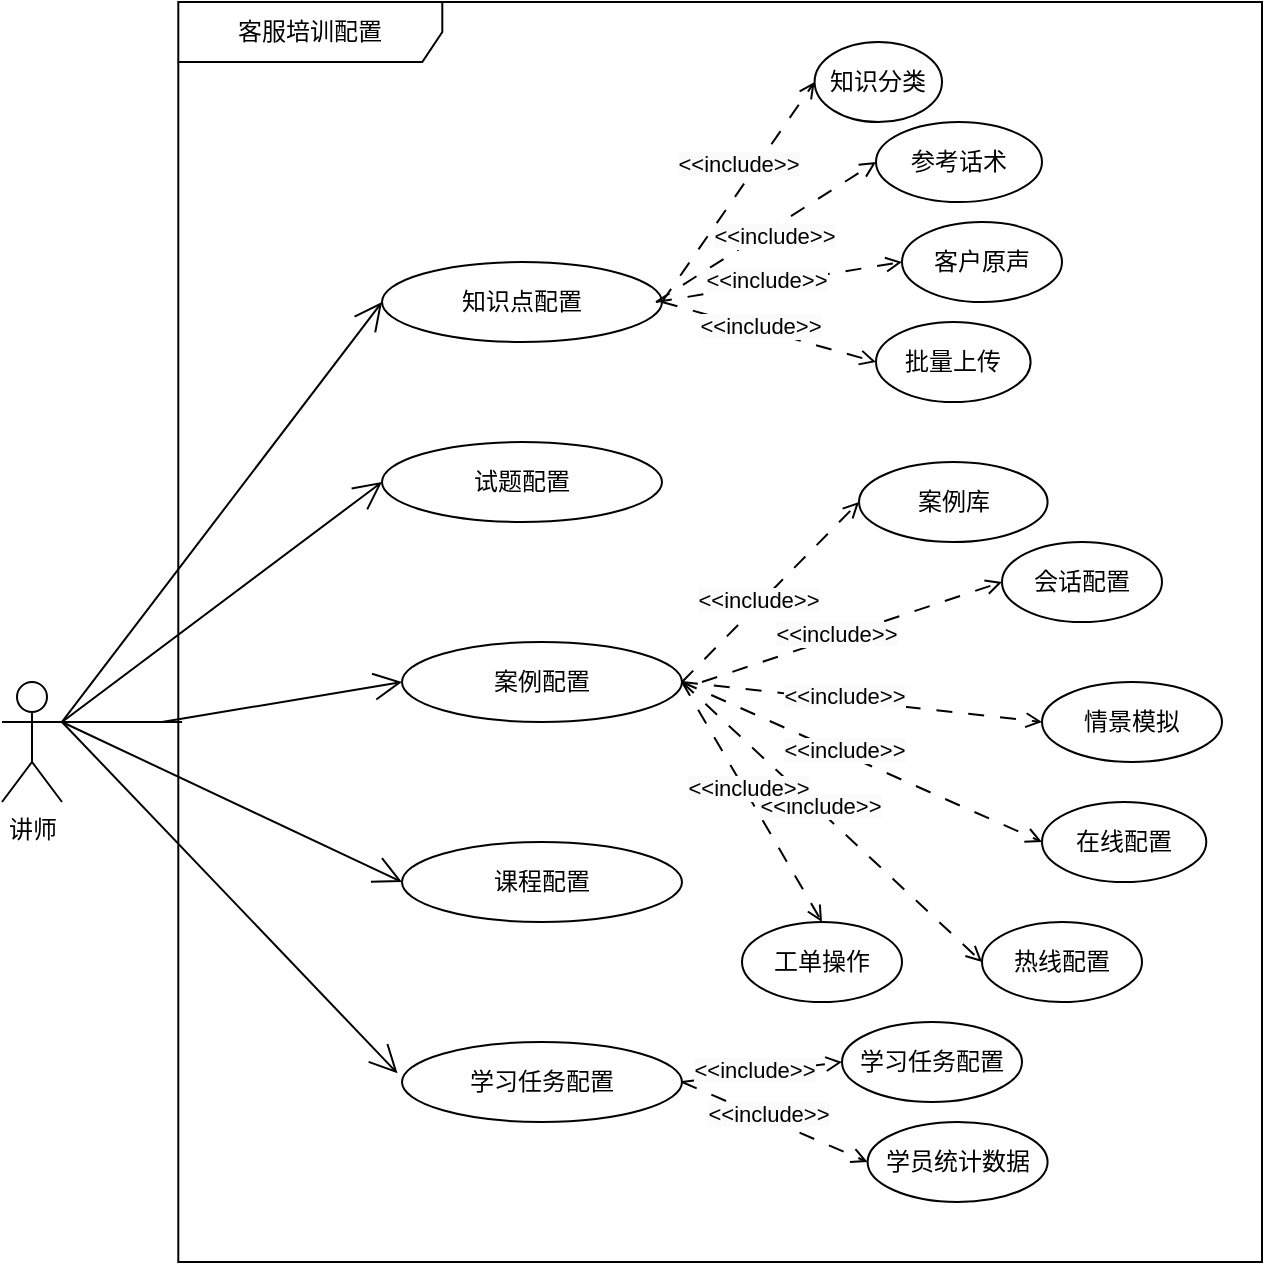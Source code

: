 <mxfile version="28.1.1">
  <diagram name="第 1 页" id="J2Rgs34cH2gYBlN_kvZF">
    <mxGraphModel dx="976" dy="629" grid="1" gridSize="10" guides="1" tooltips="1" connect="1" arrows="1" fold="1" page="1" pageScale="1" pageWidth="827" pageHeight="1169" math="0" shadow="0">
      <root>
        <mxCell id="0" />
        <mxCell id="1" parent="0" />
        <mxCell id="4MMp17TeAA0zZRWLuz8M-1" value="讲师" style="shape=umlActor;verticalLabelPosition=bottom;verticalAlign=top;html=1;outlineConnect=0;" parent="1" vertex="1">
          <mxGeometry x="210" y="440" width="30" height="60" as="geometry" />
        </mxCell>
        <mxCell id="4MMp17TeAA0zZRWLuz8M-2" value="知识点配置" style="ellipse;whiteSpace=wrap;html=1;" parent="1" vertex="1">
          <mxGeometry x="400" y="230" width="140" height="40" as="geometry" />
        </mxCell>
        <mxCell id="4MMp17TeAA0zZRWLuz8M-3" value="" style="endArrow=open;endFill=1;endSize=12;html=1;rounded=0;exitX=1;exitY=0.333;exitDx=0;exitDy=0;exitPerimeter=0;entryX=0;entryY=0.5;entryDx=0;entryDy=0;" parent="1" source="4MMp17TeAA0zZRWLuz8M-1" target="4MMp17TeAA0zZRWLuz8M-2" edge="1">
          <mxGeometry width="160" relative="1" as="geometry">
            <mxPoint x="240" y="520" as="sourcePoint" />
            <mxPoint x="400" y="520" as="targetPoint" />
          </mxGeometry>
        </mxCell>
        <mxCell id="4MMp17TeAA0zZRWLuz8M-4" value="案例配置" style="ellipse;whiteSpace=wrap;html=1;" parent="1" vertex="1">
          <mxGeometry x="410" y="420" width="140" height="40" as="geometry" />
        </mxCell>
        <mxCell id="4MMp17TeAA0zZRWLuz8M-5" value="" style="endArrow=open;endFill=1;endSize=12;html=1;rounded=0;entryX=0;entryY=0.5;entryDx=0;entryDy=0;" parent="1" target="4MMp17TeAA0zZRWLuz8M-4" edge="1">
          <mxGeometry width="160" relative="1" as="geometry">
            <mxPoint x="290" y="460" as="sourcePoint" />
            <mxPoint x="440" y="380" as="targetPoint" />
          </mxGeometry>
        </mxCell>
        <mxCell id="4MMp17TeAA0zZRWLuz8M-6" value="试题配置" style="ellipse;whiteSpace=wrap;html=1;" parent="1" vertex="1">
          <mxGeometry x="400" y="320" width="140" height="40" as="geometry" />
        </mxCell>
        <mxCell id="4MMp17TeAA0zZRWLuz8M-7" value="课程配置" style="ellipse;whiteSpace=wrap;html=1;" parent="1" vertex="1">
          <mxGeometry x="410" y="520" width="140" height="40" as="geometry" />
        </mxCell>
        <mxCell id="4MMp17TeAA0zZRWLuz8M-8" value="学习任务配置" style="ellipse;whiteSpace=wrap;html=1;" parent="1" vertex="1">
          <mxGeometry x="410" y="620" width="140" height="40" as="geometry" />
        </mxCell>
        <mxCell id="4MMp17TeAA0zZRWLuz8M-9" value="" style="endArrow=open;endFill=1;endSize=12;html=1;rounded=0;entryX=0;entryY=0.5;entryDx=0;entryDy=0;" parent="1" target="4MMp17TeAA0zZRWLuz8M-6" edge="1">
          <mxGeometry width="160" relative="1" as="geometry">
            <mxPoint x="300" y="460" as="sourcePoint" />
            <mxPoint x="440" y="450" as="targetPoint" />
            <Array as="points">
              <mxPoint x="240" y="460" />
            </Array>
          </mxGeometry>
        </mxCell>
        <mxCell id="4MMp17TeAA0zZRWLuz8M-10" value="" style="endArrow=open;endFill=1;endSize=12;html=1;rounded=0;entryX=0;entryY=0.5;entryDx=0;entryDy=0;" parent="1" target="4MMp17TeAA0zZRWLuz8M-7" edge="1">
          <mxGeometry width="160" relative="1" as="geometry">
            <mxPoint x="240" y="460" as="sourcePoint" />
            <mxPoint x="430" y="550" as="targetPoint" />
          </mxGeometry>
        </mxCell>
        <mxCell id="4MMp17TeAA0zZRWLuz8M-11" value="" style="endArrow=open;endFill=1;endSize=12;html=1;rounded=0;entryX=-0.016;entryY=0.392;entryDx=0;entryDy=0;entryPerimeter=0;exitX=1;exitY=0.333;exitDx=0;exitDy=0;exitPerimeter=0;" parent="1" source="4MMp17TeAA0zZRWLuz8M-1" target="4MMp17TeAA0zZRWLuz8M-8" edge="1">
          <mxGeometry width="160" relative="1" as="geometry">
            <mxPoint x="290" y="460" as="sourcePoint" />
            <mxPoint x="460" y="590" as="targetPoint" />
          </mxGeometry>
        </mxCell>
        <mxCell id="4MMp17TeAA0zZRWLuz8M-12" value="学员统计数据" style="ellipse;whiteSpace=wrap;html=1;" parent="1" vertex="1">
          <mxGeometry x="642.8" y="660" width="90" height="40" as="geometry" />
        </mxCell>
        <mxCell id="4MMp17TeAA0zZRWLuz8M-13" value="" style="endArrow=open;html=1;rounded=0;exitX=1;exitY=0.5;exitDx=0;exitDy=0;dashed=1;dashPattern=8 8;endFill=0;entryX=0;entryY=0.5;entryDx=0;entryDy=0;" parent="1" source="4MMp17TeAA0zZRWLuz8M-2" target="4MMp17TeAA0zZRWLuz8M-15" edge="1">
          <mxGeometry width="50" height="50" relative="1" as="geometry">
            <mxPoint x="656.3" y="300" as="sourcePoint" />
            <mxPoint x="646.3" y="170" as="targetPoint" />
            <Array as="points" />
          </mxGeometry>
        </mxCell>
        <mxCell id="4MMp17TeAA0zZRWLuz8M-14" value="&lt;span style=&quot;background-color: rgb(251, 251, 251);&quot;&gt;&amp;lt;&amp;lt;include&amp;gt;&amp;gt;&lt;/span&gt;" style="edgeLabel;html=1;align=center;verticalAlign=middle;resizable=0;points=[];rotation=0;" parent="4MMp17TeAA0zZRWLuz8M-13" vertex="1" connectable="0">
          <mxGeometry x="-0.104" y="2" relative="1" as="geometry">
            <mxPoint x="5" y="-19" as="offset" />
          </mxGeometry>
        </mxCell>
        <mxCell id="4MMp17TeAA0zZRWLuz8M-15" value="知识分类" style="ellipse;whiteSpace=wrap;html=1;" parent="1" vertex="1">
          <mxGeometry x="616.3" y="120" width="63.7" height="40" as="geometry" />
        </mxCell>
        <mxCell id="4MMp17TeAA0zZRWLuz8M-16" value="参考话术" style="ellipse;whiteSpace=wrap;html=1;" parent="1" vertex="1">
          <mxGeometry x="647" y="160" width="83" height="40" as="geometry" />
        </mxCell>
        <mxCell id="4MMp17TeAA0zZRWLuz8M-17" value="客户原声" style="ellipse;whiteSpace=wrap;html=1;" parent="1" vertex="1">
          <mxGeometry x="660" y="210" width="80" height="40" as="geometry" />
        </mxCell>
        <mxCell id="4MMp17TeAA0zZRWLuz8M-18" value="" style="endArrow=open;html=1;rounded=0;dashed=1;dashPattern=8 8;endFill=0;entryX=0;entryY=0.5;entryDx=0;entryDy=0;" parent="1" target="4MMp17TeAA0zZRWLuz8M-16" edge="1">
          <mxGeometry width="50" height="50" relative="1" as="geometry">
            <mxPoint x="537" y="250" as="sourcePoint" />
            <mxPoint x="496.3" y="350" as="targetPoint" />
            <Array as="points" />
          </mxGeometry>
        </mxCell>
        <mxCell id="4MMp17TeAA0zZRWLuz8M-19" value="&lt;span style=&quot;background-color: rgb(251, 251, 251);&quot;&gt;&amp;lt;&amp;lt;include&amp;gt;&amp;gt;&lt;/span&gt;" style="edgeLabel;html=1;align=center;verticalAlign=middle;resizable=0;points=[];" parent="4MMp17TeAA0zZRWLuz8M-18" vertex="1" connectable="0">
          <mxGeometry x="-0.104" y="2" relative="1" as="geometry">
            <mxPoint x="10" as="offset" />
          </mxGeometry>
        </mxCell>
        <mxCell id="4MMp17TeAA0zZRWLuz8M-20" value="" style="endArrow=open;html=1;rounded=0;dashed=1;dashPattern=8 8;endFill=0;entryX=0;entryY=0.5;entryDx=0;entryDy=0;" parent="1" target="4MMp17TeAA0zZRWLuz8M-17" edge="1">
          <mxGeometry width="50" height="50" relative="1" as="geometry">
            <mxPoint x="537" y="250" as="sourcePoint" />
            <mxPoint x="656.3" y="230" as="targetPoint" />
            <Array as="points" />
          </mxGeometry>
        </mxCell>
        <mxCell id="4MMp17TeAA0zZRWLuz8M-21" value="&lt;span style=&quot;background-color: rgb(251, 251, 251);&quot;&gt;&amp;lt;&amp;lt;include&amp;gt;&amp;gt;&lt;/span&gt;" style="edgeLabel;html=1;align=center;verticalAlign=middle;resizable=0;points=[];" parent="4MMp17TeAA0zZRWLuz8M-20" vertex="1" connectable="0">
          <mxGeometry x="-0.104" y="2" relative="1" as="geometry">
            <mxPoint as="offset" />
          </mxGeometry>
        </mxCell>
        <mxCell id="4MMp17TeAA0zZRWLuz8M-22" value="案例库" style="ellipse;whiteSpace=wrap;html=1;" parent="1" vertex="1">
          <mxGeometry x="638.5" y="330" width="94.3" height="40" as="geometry" />
        </mxCell>
        <mxCell id="4MMp17TeAA0zZRWLuz8M-23" value="会话配置" style="ellipse;whiteSpace=wrap;html=1;" parent="1" vertex="1">
          <mxGeometry x="710" y="370" width="80" height="40" as="geometry" />
        </mxCell>
        <mxCell id="4MMp17TeAA0zZRWLuz8M-24" value="" style="endArrow=open;html=1;rounded=0;dashed=1;dashPattern=8 8;endFill=0;exitX=1;exitY=0.5;exitDx=0;exitDy=0;entryX=0;entryY=0.5;entryDx=0;entryDy=0;" parent="1" source="4MMp17TeAA0zZRWLuz8M-2" target="4MMp17TeAA0zZRWLuz8M-26" edge="1">
          <mxGeometry width="50" height="50" relative="1" as="geometry">
            <mxPoint x="566.3" y="240" as="sourcePoint" />
            <mxPoint x="620" y="290" as="targetPoint" />
            <Array as="points" />
          </mxGeometry>
        </mxCell>
        <mxCell id="4MMp17TeAA0zZRWLuz8M-25" value="&lt;span style=&quot;background-color: rgb(251, 251, 251);&quot;&gt;&amp;lt;&amp;lt;include&amp;gt;&amp;gt;&lt;/span&gt;" style="edgeLabel;html=1;align=center;verticalAlign=middle;resizable=0;points=[];" parent="4MMp17TeAA0zZRWLuz8M-24" vertex="1" connectable="0">
          <mxGeometry x="-0.104" y="2" relative="1" as="geometry">
            <mxPoint as="offset" />
          </mxGeometry>
        </mxCell>
        <mxCell id="4MMp17TeAA0zZRWLuz8M-26" value="批量上传" style="ellipse;whiteSpace=wrap;html=1;" parent="1" vertex="1">
          <mxGeometry x="647" y="260" width="77.3" height="40" as="geometry" />
        </mxCell>
        <mxCell id="4MMp17TeAA0zZRWLuz8M-27" value="情景模拟" style="ellipse;whiteSpace=wrap;html=1;" parent="1" vertex="1">
          <mxGeometry x="730" y="440" width="90" height="40" as="geometry" />
        </mxCell>
        <mxCell id="4MMp17TeAA0zZRWLuz8M-28" value="" style="endArrow=open;html=1;rounded=0;dashed=1;dashPattern=8 8;endFill=0;exitX=1;exitY=0.5;exitDx=0;exitDy=0;entryX=0;entryY=0.5;entryDx=0;entryDy=0;" parent="1" source="4MMp17TeAA0zZRWLuz8M-4" target="4MMp17TeAA0zZRWLuz8M-22" edge="1">
          <mxGeometry width="50" height="50" relative="1" as="geometry">
            <mxPoint x="550" y="290" as="sourcePoint" />
            <mxPoint x="620" y="350" as="targetPoint" />
            <Array as="points" />
          </mxGeometry>
        </mxCell>
        <mxCell id="4MMp17TeAA0zZRWLuz8M-29" value="&lt;span style=&quot;background-color: rgb(251, 251, 251);&quot;&gt;&amp;lt;&amp;lt;include&amp;gt;&amp;gt;&lt;/span&gt;" style="edgeLabel;html=1;align=center;verticalAlign=middle;resizable=0;points=[];" parent="4MMp17TeAA0zZRWLuz8M-28" vertex="1" connectable="0">
          <mxGeometry x="-0.104" y="2" relative="1" as="geometry">
            <mxPoint as="offset" />
          </mxGeometry>
        </mxCell>
        <mxCell id="4MMp17TeAA0zZRWLuz8M-30" value="" style="endArrow=open;html=1;rounded=0;dashed=1;dashPattern=8 8;endFill=0;entryX=0;entryY=0.5;entryDx=0;entryDy=0;" parent="1" target="4MMp17TeAA0zZRWLuz8M-23" edge="1">
          <mxGeometry width="50" height="50" relative="1" as="geometry">
            <mxPoint x="560" y="440" as="sourcePoint" />
            <mxPoint x="600" y="440" as="targetPoint" />
            <Array as="points" />
          </mxGeometry>
        </mxCell>
        <mxCell id="4MMp17TeAA0zZRWLuz8M-31" value="&lt;span style=&quot;background-color: rgb(251, 251, 251);&quot;&gt;&amp;lt;&amp;lt;include&amp;gt;&amp;gt;&lt;/span&gt;" style="edgeLabel;html=1;align=center;verticalAlign=middle;resizable=0;points=[];" parent="4MMp17TeAA0zZRWLuz8M-30" vertex="1" connectable="0">
          <mxGeometry x="-0.104" y="2" relative="1" as="geometry">
            <mxPoint as="offset" />
          </mxGeometry>
        </mxCell>
        <mxCell id="4MMp17TeAA0zZRWLuz8M-32" value="" style="endArrow=open;html=1;rounded=0;dashed=1;dashPattern=8 8;endFill=0;entryX=0;entryY=0.5;entryDx=0;entryDy=0;exitX=1;exitY=0.5;exitDx=0;exitDy=0;" parent="1" source="4MMp17TeAA0zZRWLuz8M-4" target="4MMp17TeAA0zZRWLuz8M-27" edge="1">
          <mxGeometry width="50" height="50" relative="1" as="geometry">
            <mxPoint x="550" y="430" as="sourcePoint" />
            <mxPoint x="620" y="460" as="targetPoint" />
            <Array as="points" />
          </mxGeometry>
        </mxCell>
        <mxCell id="4MMp17TeAA0zZRWLuz8M-33" value="&lt;span style=&quot;background-color: rgb(251, 251, 251);&quot;&gt;&amp;lt;&amp;lt;include&amp;gt;&amp;gt;&lt;/span&gt;" style="edgeLabel;html=1;align=center;verticalAlign=middle;resizable=0;points=[];" parent="4MMp17TeAA0zZRWLuz8M-32" vertex="1" connectable="0">
          <mxGeometry x="-0.104" y="2" relative="1" as="geometry">
            <mxPoint as="offset" />
          </mxGeometry>
        </mxCell>
        <mxCell id="4MMp17TeAA0zZRWLuz8M-34" value="" style="endArrow=open;html=1;rounded=0;dashed=1;dashPattern=8 8;endFill=0;entryX=0;entryY=0.5;entryDx=0;entryDy=0;exitX=1;exitY=0.5;exitDx=0;exitDy=0;" parent="1" source="4MMp17TeAA0zZRWLuz8M-8" target="4MMp17TeAA0zZRWLuz8M-12" edge="1">
          <mxGeometry width="50" height="50" relative="1" as="geometry">
            <mxPoint x="540" y="400" as="sourcePoint" />
            <mxPoint x="650" y="470" as="targetPoint" />
            <Array as="points" />
          </mxGeometry>
        </mxCell>
        <mxCell id="4MMp17TeAA0zZRWLuz8M-35" value="&lt;span style=&quot;background-color: rgb(251, 251, 251);&quot;&gt;&amp;lt;&amp;lt;include&amp;gt;&amp;gt;&lt;/span&gt;" style="edgeLabel;html=1;align=center;verticalAlign=middle;resizable=0;points=[];" parent="4MMp17TeAA0zZRWLuz8M-34" vertex="1" connectable="0">
          <mxGeometry x="-0.104" y="2" relative="1" as="geometry">
            <mxPoint as="offset" />
          </mxGeometry>
        </mxCell>
        <mxCell id="4MMp17TeAA0zZRWLuz8M-36" value="热线配置" style="ellipse;whiteSpace=wrap;html=1;" parent="1" vertex="1">
          <mxGeometry x="700" y="560" width="80" height="40" as="geometry" />
        </mxCell>
        <mxCell id="4MMp17TeAA0zZRWLuz8M-37" value="在线配置" style="ellipse;whiteSpace=wrap;html=1;" parent="1" vertex="1">
          <mxGeometry x="730" y="500" width="82.15" height="40" as="geometry" />
        </mxCell>
        <mxCell id="4MMp17TeAA0zZRWLuz8M-38" value="" style="endArrow=open;html=1;rounded=0;dashed=1;dashPattern=8 8;endFill=0;entryX=0;entryY=0.5;entryDx=0;entryDy=0;exitX=1;exitY=0.5;exitDx=0;exitDy=0;" parent="1" source="4MMp17TeAA0zZRWLuz8M-4" target="4MMp17TeAA0zZRWLuz8M-37" edge="1">
          <mxGeometry width="50" height="50" relative="1" as="geometry">
            <mxPoint x="530" y="410" as="sourcePoint" />
            <mxPoint x="510" y="440" as="targetPoint" />
            <Array as="points" />
          </mxGeometry>
        </mxCell>
        <mxCell id="4MMp17TeAA0zZRWLuz8M-39" value="&lt;span style=&quot;background-color: rgb(251, 251, 251);&quot;&gt;&amp;lt;&amp;lt;include&amp;gt;&amp;gt;&lt;/span&gt;" style="edgeLabel;html=1;align=center;verticalAlign=middle;resizable=0;points=[];" parent="4MMp17TeAA0zZRWLuz8M-38" vertex="1" connectable="0">
          <mxGeometry x="-0.104" y="2" relative="1" as="geometry">
            <mxPoint as="offset" />
          </mxGeometry>
        </mxCell>
        <mxCell id="4MMp17TeAA0zZRWLuz8M-40" value="" style="endArrow=open;html=1;rounded=0;dashed=1;dashPattern=8 8;endFill=0;exitX=1;exitY=0.5;exitDx=0;exitDy=0;entryX=0;entryY=0.5;entryDx=0;entryDy=0;" parent="1" source="4MMp17TeAA0zZRWLuz8M-4" target="4MMp17TeAA0zZRWLuz8M-36" edge="1">
          <mxGeometry width="50" height="50" relative="1" as="geometry">
            <mxPoint x="533" y="470" as="sourcePoint" />
            <mxPoint x="620" y="560" as="targetPoint" />
            <Array as="points" />
          </mxGeometry>
        </mxCell>
        <mxCell id="4MMp17TeAA0zZRWLuz8M-41" value="&lt;span style=&quot;background-color: rgb(251, 251, 251);&quot;&gt;&amp;lt;&amp;lt;include&amp;gt;&amp;gt;&lt;/span&gt;" style="edgeLabel;html=1;align=center;verticalAlign=middle;resizable=0;points=[];" parent="4MMp17TeAA0zZRWLuz8M-40" vertex="1" connectable="0">
          <mxGeometry x="-0.104" y="2" relative="1" as="geometry">
            <mxPoint as="offset" />
          </mxGeometry>
        </mxCell>
        <mxCell id="4MMp17TeAA0zZRWLuz8M-44" value="工单操作" style="ellipse;whiteSpace=wrap;html=1;" parent="1" vertex="1">
          <mxGeometry x="580" y="560" width="80" height="40" as="geometry" />
        </mxCell>
        <mxCell id="4MMp17TeAA0zZRWLuz8M-45" value="" style="endArrow=open;html=1;rounded=0;exitX=1;exitY=0.5;exitDx=0;exitDy=0;dashed=1;dashPattern=8 8;endFill=0;entryX=0.5;entryY=0;entryDx=0;entryDy=0;" parent="1" source="4MMp17TeAA0zZRWLuz8M-4" target="4MMp17TeAA0zZRWLuz8M-44" edge="1">
          <mxGeometry width="50" height="50" relative="1" as="geometry">
            <mxPoint x="330" y="600" as="sourcePoint" />
            <mxPoint x="670" y="570" as="targetPoint" />
            <Array as="points" />
          </mxGeometry>
        </mxCell>
        <mxCell id="4MMp17TeAA0zZRWLuz8M-46" value="&lt;span style=&quot;background-color: rgb(251, 251, 251);&quot;&gt;&amp;lt;&amp;lt;include&amp;gt;&amp;gt;&lt;/span&gt;" style="edgeLabel;html=1;align=center;verticalAlign=middle;resizable=0;points=[];" parent="4MMp17TeAA0zZRWLuz8M-45" vertex="1" connectable="0">
          <mxGeometry x="-0.104" y="2" relative="1" as="geometry">
            <mxPoint as="offset" />
          </mxGeometry>
        </mxCell>
        <mxCell id="4MMp17TeAA0zZRWLuz8M-49" value="客服培训配置" style="shape=umlFrame;whiteSpace=wrap;html=1;pointerEvents=0;width=132;height=30;" parent="1" vertex="1">
          <mxGeometry x="298.15" y="100" width="541.85" height="630" as="geometry" />
        </mxCell>
        <mxCell id="4MMp17TeAA0zZRWLuz8M-50" value="学习任务配置" style="ellipse;whiteSpace=wrap;html=1;" parent="1" vertex="1">
          <mxGeometry x="630" y="610" width="90" height="40" as="geometry" />
        </mxCell>
        <mxCell id="4MMp17TeAA0zZRWLuz8M-51" value="" style="endArrow=open;html=1;rounded=0;dashed=1;dashPattern=8 8;endFill=0;entryX=0;entryY=0.5;entryDx=0;entryDy=0;exitX=1;exitY=0.5;exitDx=0;exitDy=0;" parent="1" source="4MMp17TeAA0zZRWLuz8M-8" target="4MMp17TeAA0zZRWLuz8M-50" edge="1">
          <mxGeometry width="50" height="50" relative="1" as="geometry">
            <mxPoint x="560" y="650" as="sourcePoint" />
            <mxPoint x="590" y="710" as="targetPoint" />
            <Array as="points" />
          </mxGeometry>
        </mxCell>
        <mxCell id="4MMp17TeAA0zZRWLuz8M-52" value="&lt;span style=&quot;background-color: rgb(251, 251, 251);&quot;&gt;&amp;lt;&amp;lt;include&amp;gt;&amp;gt;&lt;/span&gt;" style="edgeLabel;html=1;align=center;verticalAlign=middle;resizable=0;points=[];" parent="4MMp17TeAA0zZRWLuz8M-51" vertex="1" connectable="0">
          <mxGeometry x="-0.104" y="2" relative="1" as="geometry">
            <mxPoint as="offset" />
          </mxGeometry>
        </mxCell>
      </root>
    </mxGraphModel>
  </diagram>
</mxfile>
